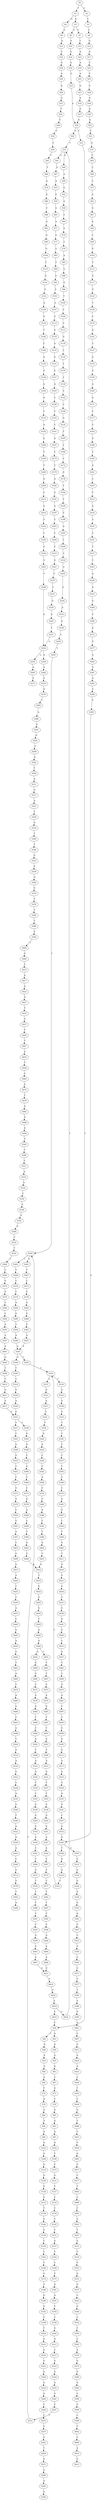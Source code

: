 strict digraph  {
	S0 -> S1 [ label = T ];
	S0 -> S2 [ label = G ];
	S1 -> S3 [ label = A ];
	S1 -> S4 [ label = G ];
	S2 -> S5 [ label = T ];
	S3 -> S6 [ label = A ];
	S3 -> S7 [ label = C ];
	S4 -> S8 [ label = A ];
	S5 -> S9 [ label = C ];
	S6 -> S10 [ label = A ];
	S7 -> S11 [ label = T ];
	S8 -> S12 [ label = A ];
	S9 -> S13 [ label = G ];
	S10 -> S14 [ label = G ];
	S11 -> S15 [ label = A ];
	S12 -> S16 [ label = C ];
	S13 -> S17 [ label = G ];
	S14 -> S18 [ label = A ];
	S15 -> S19 [ label = A ];
	S16 -> S20 [ label = G ];
	S17 -> S21 [ label = C ];
	S18 -> S22 [ label = G ];
	S19 -> S23 [ label = A ];
	S20 -> S24 [ label = A ];
	S21 -> S25 [ label = T ];
	S22 -> S26 [ label = A ];
	S23 -> S27 [ label = G ];
	S24 -> S28 [ label = G ];
	S25 -> S29 [ label = C ];
	S26 -> S30 [ label = G ];
	S26 -> S31 [ label = C ];
	S27 -> S32 [ label = A ];
	S28 -> S33 [ label = G ];
	S29 -> S34 [ label = G ];
	S30 -> S35 [ label = T ];
	S31 -> S36 [ label = T ];
	S32 -> S37 [ label = G ];
	S33 -> S38 [ label = T ];
	S34 -> S39 [ label = A ];
	S35 -> S40 [ label = G ];
	S35 -> S41 [ label = A ];
	S36 -> S42 [ label = C ];
	S36 -> S43 [ label = A ];
	S37 -> S26 [ label = A ];
	S38 -> S44 [ label = T ];
	S39 -> S45 [ label = A ];
	S40 -> S46 [ label = A ];
	S41 -> S47 [ label = G ];
	S42 -> S48 [ label = G ];
	S43 -> S49 [ label = A ];
	S44 -> S50 [ label = G ];
	S45 -> S51 [ label = C ];
	S46 -> S52 [ label = G ];
	S47 -> S53 [ label = A ];
	S48 -> S54 [ label = A ];
	S49 -> S55 [ label = G ];
	S50 -> S56 [ label = T ];
	S51 -> S57 [ label = A ];
	S52 -> S58 [ label = A ];
	S53 -> S59 [ label = G ];
	S54 -> S60 [ label = G ];
	S55 -> S61 [ label = A ];
	S56 -> S62 [ label = T ];
	S57 -> S63 [ label = G ];
	S58 -> S64 [ label = C ];
	S59 -> S65 [ label = G ];
	S60 -> S66 [ label = G ];
	S61 -> S67 [ label = T ];
	S62 -> S68 [ label = T ];
	S63 -> S69 [ label = C ];
	S64 -> S70 [ label = A ];
	S65 -> S71 [ label = A ];
	S66 -> S72 [ label = T ];
	S67 -> S73 [ label = A ];
	S68 -> S74 [ label = A ];
	S69 -> S75 [ label = C ];
	S70 -> S76 [ label = T ];
	S71 -> S77 [ label = G ];
	S72 -> S78 [ label = A ];
	S73 -> S79 [ label = T ];
	S74 -> S80 [ label = G ];
	S75 -> S81 [ label = G ];
	S76 -> S82 [ label = A ];
	S77 -> S83 [ label = G ];
	S78 -> S84 [ label = G ];
	S79 -> S85 [ label = G ];
	S80 -> S86 [ label = C ];
	S81 -> S87 [ label = G ];
	S82 -> S88 [ label = G ];
	S83 -> S89 [ label = T ];
	S84 -> S90 [ label = T ];
	S85 -> S91 [ label = G ];
	S86 -> S92 [ label = G ];
	S87 -> S93 [ label = A ];
	S88 -> S94 [ label = G ];
	S89 -> S95 [ label = A ];
	S90 -> S96 [ label = A ];
	S91 -> S97 [ label = G ];
	S92 -> S98 [ label = G ];
	S93 -> S99 [ label = C ];
	S94 -> S100 [ label = T ];
	S95 -> S101 [ label = A ];
	S96 -> S102 [ label = A ];
	S97 -> S103 [ label = A ];
	S98 -> S104 [ label = G ];
	S99 -> S105 [ label = G ];
	S100 -> S106 [ label = C ];
	S101 -> S107 [ label = A ];
	S102 -> S108 [ label = A ];
	S103 -> S109 [ label = C ];
	S104 -> S110 [ label = T ];
	S105 -> S111 [ label = T ];
	S106 -> S112 [ label = C ];
	S107 -> S113 [ label = G ];
	S108 -> S114 [ label = G ];
	S109 -> S115 [ label = C ];
	S110 -> S116 [ label = A ];
	S111 -> S117 [ label = G ];
	S112 -> S118 [ label = G ];
	S113 -> S119 [ label = G ];
	S114 -> S120 [ label = A ];
	S115 -> S121 [ label = G ];
	S116 -> S122 [ label = G ];
	S117 -> S123 [ label = G ];
	S118 -> S124 [ label = T ];
	S119 -> S125 [ label = A ];
	S120 -> S126 [ label = A ];
	S121 -> S127 [ label = T ];
	S122 -> S128 [ label = A ];
	S123 -> S129 [ label = T ];
	S124 -> S130 [ label = T ];
	S125 -> S131 [ label = G ];
	S126 -> S132 [ label = G ];
	S127 -> S133 [ label = C ];
	S128 -> S134 [ label = G ];
	S129 -> S135 [ label = C ];
	S130 -> S136 [ label = T ];
	S131 -> S137 [ label = G ];
	S132 -> S138 [ label = T ];
	S133 -> S139 [ label = C ];
	S134 -> S140 [ label = T ];
	S135 -> S141 [ label = G ];
	S136 -> S142 [ label = C ];
	S137 -> S143 [ label = A ];
	S138 -> S144 [ label = A ];
	S139 -> S145 [ label = C ];
	S140 -> S146 [ label = C ];
	S141 -> S147 [ label = T ];
	S142 -> S148 [ label = C ];
	S143 -> S149 [ label = C ];
	S144 -> S150 [ label = G ];
	S145 -> S151 [ label = C ];
	S146 -> S152 [ label = A ];
	S147 -> S153 [ label = A ];
	S148 -> S154 [ label = G ];
	S149 -> S155 [ label = C ];
	S150 -> S156 [ label = T ];
	S151 -> S157 [ label = G ];
	S152 -> S158 [ label = G ];
	S153 -> S159 [ label = G ];
	S154 -> S160 [ label = T ];
	S155 -> S161 [ label = C ];
	S156 -> S162 [ label = C ];
	S157 -> S163 [ label = T ];
	S158 -> S164 [ label = A ];
	S159 -> S165 [ label = A ];
	S160 -> S166 [ label = T ];
	S161 -> S167 [ label = A ];
	S162 -> S168 [ label = T ];
	S163 -> S169 [ label = C ];
	S164 -> S170 [ label = A ];
	S165 -> S171 [ label = G ];
	S166 -> S172 [ label = C ];
	S167 -> S173 [ label = C ];
	S168 -> S174 [ label = G ];
	S169 -> S175 [ label = C ];
	S170 -> S176 [ label = C ];
	S171 -> S177 [ label = C ];
	S172 -> S178 [ label = G ];
	S173 -> S179 [ label = T ];
	S174 -> S180 [ label = T ];
	S175 -> S181 [ label = A ];
	S176 -> S182 [ label = A ];
	S177 -> S183 [ label = C ];
	S178 -> S184 [ label = T ];
	S179 -> S185 [ label = A ];
	S180 -> S186 [ label = G ];
	S181 -> S187 [ label = A ];
	S182 -> S188 [ label = G ];
	S183 -> S189 [ label = G ];
	S184 -> S190 [ label = T ];
	S185 -> S191 [ label = G ];
	S186 -> S192 [ label = A ];
	S187 -> S193 [ label = C ];
	S188 -> S194 [ label = T ];
	S189 -> S195 [ label = C ];
	S190 -> S196 [ label = C ];
	S191 -> S197 [ label = A ];
	S192 -> S198 [ label = C ];
	S193 -> S199 [ label = C ];
	S194 -> S200 [ label = T ];
	S195 -> S201 [ label = G ];
	S196 -> S202 [ label = G ];
	S197 -> S203 [ label = C ];
	S198 -> S204 [ label = T ];
	S199 -> S205 [ label = G ];
	S200 -> S206 [ label = A ];
	S201 -> S207 [ label = C ];
	S202 -> S208 [ label = T ];
	S203 -> S209 [ label = C ];
	S204 -> S210 [ label = A ];
	S205 -> S211 [ label = A ];
	S206 -> S212 [ label = C ];
	S207 -> S213 [ label = C ];
	S208 -> S214 [ label = C ];
	S209 -> S215 [ label = C ];
	S210 -> S216 [ label = G ];
	S211 -> S217 [ label = C ];
	S212 -> S218 [ label = G ];
	S213 -> S219 [ label = G ];
	S214 -> S220 [ label = G ];
	S215 -> S221 [ label = G ];
	S216 -> S222 [ label = G ];
	S217 -> S223 [ label = G ];
	S218 -> S224 [ label = T ];
	S219 -> S225 [ label = C ];
	S220 -> S226 [ label = G ];
	S221 -> S227 [ label = T ];
	S222 -> S228 [ label = A ];
	S223 -> S229 [ label = G ];
	S224 -> S230 [ label = C ];
	S225 -> S231 [ label = T ];
	S226 -> S232 [ label = A ];
	S227 -> S233 [ label = C ];
	S228 -> S234 [ label = G ];
	S229 -> S235 [ label = A ];
	S230 -> S236 [ label = G ];
	S231 -> S237 [ label = T ];
	S232 -> S238 [ label = A ];
	S233 -> S239 [ label = G ];
	S234 -> S240 [ label = A ];
	S235 -> S241 [ label = A ];
	S236 -> S242 [ label = G ];
	S237 -> S243 [ label = C ];
	S238 -> S244 [ label = C ];
	S239 -> S245 [ label = G ];
	S240 -> S246 [ label = C ];
	S241 -> S247 [ label = C ];
	S242 -> S248 [ label = T ];
	S243 -> S249 [ label = G ];
	S244 -> S250 [ label = T ];
	S245 -> S251 [ label = T ];
	S246 -> S252 [ label = C ];
	S247 -> S253 [ label = T ];
	S248 -> S254 [ label = A ];
	S249 -> S255 [ label = A ];
	S250 -> S256 [ label = T ];
	S251 -> S254 [ label = A ];
	S252 -> S257 [ label = G ];
	S253 -> S256 [ label = T ];
	S254 -> S258 [ label = A ];
	S254 -> S259 [ label = G ];
	S255 -> S260 [ label = G ];
	S256 -> S261 [ label = G ];
	S256 -> S262 [ label = C ];
	S257 -> S263 [ label = G ];
	S258 -> S264 [ label = A ];
	S259 -> S265 [ label = A ];
	S260 -> S266 [ label = T ];
	S261 -> S267 [ label = T ];
	S262 -> S268 [ label = T ];
	S263 -> S269 [ label = T ];
	S264 -> S270 [ label = G ];
	S265 -> S271 [ label = A ];
	S266 -> S272 [ label = A ];
	S267 -> S273 [ label = C ];
	S268 -> S274 [ label = C ];
	S269 -> S275 [ label = A ];
	S270 -> S276 [ label = A ];
	S272 -> S277 [ label = G ];
	S273 -> S278 [ label = C ];
	S274 -> S279 [ label = C ];
	S275 -> S280 [ label = A ];
	S276 -> S281 [ label = C ];
	S277 -> S282 [ label = G ];
	S278 -> S283 [ label = A ];
	S279 -> S284 [ label = A ];
	S280 -> S285 [ label = A ];
	S281 -> S286 [ label = A ];
	S282 -> S287 [ label = A ];
	S283 -> S288 [ label = G ];
	S284 -> S289 [ label = G ];
	S285 -> S290 [ label = A ];
	S286 -> S291 [ label = A ];
	S287 -> S292 [ label = A ];
	S288 -> S293 [ label = T ];
	S289 -> S294 [ label = T ];
	S291 -> S295 [ label = A ];
	S292 -> S296 [ label = C ];
	S293 -> S297 [ label = A ];
	S294 -> S298 [ label = A ];
	S295 -> S299 [ label = C ];
	S296 -> S300 [ label = A ];
	S297 -> S301 [ label = A ];
	S298 -> S301 [ label = A ];
	S299 -> S302 [ label = A ];
	S300 -> S303 [ label = G ];
	S301 -> S304 [ label = G ];
	S301 -> S305 [ label = C ];
	S302 -> S306 [ label = T ];
	S303 -> S307 [ label = G ];
	S303 -> S308 [ label = T ];
	S304 -> S309 [ label = T ];
	S305 -> S310 [ label = T ];
	S306 -> S311 [ label = A ];
	S307 -> S312 [ label = G ];
	S308 -> S313 [ label = A ];
	S309 -> S314 [ label = T ];
	S310 -> S315 [ label = C ];
	S310 -> S316 [ label = T ];
	S311 -> S317 [ label = G ];
	S312 -> S318 [ label = G ];
	S313 -> S319 [ label = A ];
	S314 -> S320 [ label = G ];
	S315 -> S321 [ label = G ];
	S316 -> S322 [ label = G ];
	S317 -> S323 [ label = A ];
	S318 -> S324 [ label = G ];
	S319 -> S325 [ label = C ];
	S320 -> S326 [ label = A ];
	S321 -> S327 [ label = A ];
	S322 -> S328 [ label = G ];
	S323 -> S329 [ label = T ];
	S324 -> S330 [ label = A ];
	S325 -> S310 [ label = T ];
	S326 -> S331 [ label = G ];
	S327 -> S332 [ label = G ];
	S328 -> S333 [ label = G ];
	S329 -> S334 [ label = G ];
	S330 -> S335 [ label = A ];
	S331 -> S336 [ label = T ];
	S331 -> S337 [ label = C ];
	S332 -> S338 [ label = T ];
	S333 -> S339 [ label = T ];
	S334 -> S340 [ label = T ];
	S335 -> S341 [ label = G ];
	S336 -> S342 [ label = A ];
	S337 -> S343 [ label = C ];
	S338 -> S344 [ label = A ];
	S339 -> S345 [ label = C ];
	S340 -> S346 [ label = T ];
	S341 -> S347 [ label = C ];
	S342 -> S348 [ label = A ];
	S343 -> S349 [ label = G ];
	S344 -> S350 [ label = A ];
	S345 -> S351 [ label = T ];
	S346 -> S352 [ label = G ];
	S347 -> S353 [ label = C ];
	S348 -> S354 [ label = C ];
	S349 -> S355 [ label = G ];
	S350 -> S356 [ label = C ];
	S351 -> S357 [ label = C ];
	S352 -> S358 [ label = A ];
	S353 -> S359 [ label = G ];
	S354 -> S360 [ label = G ];
	S355 -> S361 [ label = T ];
	S356 -> S362 [ label = C ];
	S357 -> S363 [ label = T ];
	S358 -> S364 [ label = G ];
	S359 -> S365 [ label = C ];
	S360 -> S366 [ label = T ];
	S361 -> S367 [ label = T ];
	S362 -> S368 [ label = A ];
	S363 -> S369 [ label = T ];
	S364 -> S370 [ label = G ];
	S365 -> S371 [ label = G ];
	S366 -> S372 [ label = C ];
	S367 -> S373 [ label = G ];
	S368 -> S374 [ label = C ];
	S369 -> S375 [ label = C ];
	S370 -> S376 [ label = T ];
	S371 -> S377 [ label = T ];
	S372 -> S378 [ label = G ];
	S373 -> S379 [ label = A ];
	S374 -> S380 [ label = G ];
	S375 -> S381 [ label = A ];
	S376 -> S382 [ label = T ];
	S377 -> S383 [ label = T ];
	S378 -> S384 [ label = A ];
	S379 -> S385 [ label = C ];
	S380 -> S386 [ label = A ];
	S381 -> S387 [ label = G ];
	S382 -> S388 [ label = T ];
	S383 -> S389 [ label = A ];
	S384 -> S390 [ label = C ];
	S385 -> S391 [ label = G ];
	S386 -> S392 [ label = C ];
	S387 -> S393 [ label = C ];
	S388 -> S394 [ label = A ];
	S389 -> S395 [ label = G ];
	S390 -> S396 [ label = T ];
	S391 -> S397 [ label = A ];
	S392 -> S398 [ label = T ];
	S393 -> S399 [ label = T ];
	S394 -> S400 [ label = C ];
	S395 -> S401 [ label = A ];
	S396 -> S402 [ label = A ];
	S397 -> S403 [ label = C ];
	S398 -> S404 [ label = A ];
	S399 -> S405 [ label = A ];
	S400 -> S406 [ label = G ];
	S401 -> S407 [ label = C ];
	S402 -> S408 [ label = C ];
	S403 -> S409 [ label = G ];
	S404 -> S410 [ label = C ];
	S405 -> S411 [ label = T ];
	S406 -> S412 [ label = T ];
	S407 -> S413 [ label = C ];
	S408 -> S414 [ label = A ];
	S409 -> S415 [ label = G ];
	S410 -> S414 [ label = A ];
	S411 -> S416 [ label = A ];
	S412 -> S417 [ label = A ];
	S413 -> S418 [ label = A ];
	S414 -> S419 [ label = T ];
	S415 -> S420 [ label = A ];
	S416 -> S421 [ label = G ];
	S417 -> S422 [ label = A ];
	S418 -> S423 [ label = A ];
	S419 -> S424 [ label = G ];
	S420 -> S425 [ label = T ];
	S421 -> S426 [ label = G ];
	S422 -> S427 [ label = G ];
	S423 -> S428 [ label = C ];
	S424 -> S429 [ label = G ];
	S425 -> S430 [ label = T ];
	S426 -> S431 [ label = T ];
	S427 -> S432 [ label = T ];
	S428 -> S433 [ label = T ];
	S429 -> S434 [ label = G ];
	S430 -> S435 [ label = A ];
	S431 -> S436 [ label = G ];
	S432 -> S437 [ label = G ];
	S433 -> S438 [ label = C ];
	S434 -> S439 [ label = T ];
	S435 -> S440 [ label = C ];
	S436 -> S441 [ label = A ];
	S437 -> S442 [ label = T ];
	S438 -> S443 [ label = G ];
	S439 -> S444 [ label = A ];
	S440 -> S445 [ label = G ];
	S441 -> S446 [ label = G ];
	S442 -> S447 [ label = T ];
	S443 -> S448 [ label = T ];
	S444 -> S449 [ label = A ];
	S445 -> S450 [ label = A ];
	S446 -> S451 [ label = C ];
	S447 -> S452 [ label = A ];
	S448 -> S453 [ label = C ];
	S449 -> S454 [ label = G ];
	S449 -> S455 [ label = C ];
	S450 -> S456 [ label = G ];
	S451 -> S457 [ label = A ];
	S452 -> S458 [ label = T ];
	S453 -> S459 [ label = C ];
	S454 -> S460 [ label = G ];
	S455 -> S461 [ label = C ];
	S456 -> S462 [ label = T ];
	S457 -> S463 [ label = C ];
	S458 -> S464 [ label = C ];
	S459 -> S465 [ label = A ];
	S460 -> S466 [ label = G ];
	S461 -> S467 [ label = T ];
	S462 -> S468 [ label = A ];
	S463 -> S469 [ label = C ];
	S464 -> S470 [ label = G ];
	S465 -> S471 [ label = C ];
	S466 -> S472 [ label = T ];
	S467 -> S473 [ label = C ];
	S468 -> S474 [ label = T ];
	S469 -> S475 [ label = G ];
	S470 -> S476 [ label = T ];
	S471 -> S477 [ label = C ];
	S472 -> S478 [ label = A ];
	S473 -> S479 [ label = A ];
	S474 -> S480 [ label = A ];
	S475 -> S481 [ label = A ];
	S476 -> S482 [ label = A ];
	S477 -> S483 [ label = T ];
	S478 -> S484 [ label = G ];
	S479 -> S485 [ label = G ];
	S480 -> S486 [ label = G ];
	S481 -> S487 [ label = C ];
	S482 -> S488 [ label = G ];
	S483 -> S489 [ label = T ];
	S484 -> S490 [ label = T ];
	S485 -> S491 [ label = C ];
	S486 -> S492 [ label = T ];
	S487 -> S493 [ label = T ];
	S488 -> S494 [ label = A ];
	S489 -> S495 [ label = C ];
	S490 -> S496 [ label = C ];
	S491 -> S497 [ label = T ];
	S492 -> S498 [ label = A ];
	S493 -> S499 [ label = G ];
	S494 -> S500 [ label = T ];
	S495 -> S501 [ label = A ];
	S496 -> S502 [ label = A ];
	S497 -> S503 [ label = G ];
	S498 -> S504 [ label = T ];
	S499 -> S505 [ label = G ];
	S500 -> S506 [ label = T ];
	S501 -> S507 [ label = T ];
	S502 -> S508 [ label = T ];
	S503 -> S509 [ label = T ];
	S504 -> S510 [ label = A ];
	S505 -> S511 [ label = G ];
	S506 -> S512 [ label = C ];
	S507 -> S513 [ label = G ];
	S508 -> S514 [ label = A ];
	S509 -> S515 [ label = A ];
	S510 -> S516 [ label = A ];
	S511 -> S517 [ label = A ];
	S512 -> S518 [ label = A ];
	S513 -> S519 [ label = C ];
	S514 -> S520 [ label = G ];
	S515 -> S521 [ label = G ];
	S516 -> S522 [ label = G ];
	S517 -> S523 [ label = G ];
	S518 -> S524 [ label = G ];
	S519 -> S525 [ label = G ];
	S520 -> S526 [ label = T ];
	S521 -> S527 [ label = T ];
	S522 -> S528 [ label = C ];
	S523 -> S529 [ label = G ];
	S524 -> S530 [ label = C ];
	S525 -> S531 [ label = G ];
	S526 -> S532 [ label = T ];
	S527 -> S533 [ label = T ];
	S528 -> S534 [ label = A ];
	S529 -> S535 [ label = A ];
	S530 -> S536 [ label = A ];
	S531 -> S537 [ label = G ];
	S532 -> S538 [ label = G ];
	S533 -> S539 [ label = A ];
	S534 -> S540 [ label = G ];
	S535 -> S541 [ label = A ];
	S536 -> S542 [ label = G ];
	S537 -> S543 [ label = C ];
	S538 -> S544 [ label = A ];
	S539 -> S545 [ label = G ];
	S540 -> S546 [ label = T ];
	S541 -> S547 [ label = C ];
	S542 -> S548 [ label = A ];
	S543 -> S549 [ label = G ];
	S544 -> S550 [ label = A ];
	S545 -> S551 [ label = A ];
	S546 -> S552 [ label = A ];
	S547 -> S553 [ label = A ];
	S548 -> S554 [ label = C ];
	S549 -> S555 [ label = C ];
	S550 -> S556 [ label = A ];
	S551 -> S557 [ label = A ];
	S552 -> S558 [ label = A ];
	S553 -> S303 [ label = G ];
	S554 -> S559 [ label = T ];
	S555 -> S560 [ label = T ];
	S556 -> S561 [ label = C ];
	S557 -> S562 [ label = A ];
	S558 -> S563 [ label = A ];
	S559 -> S564 [ label = T ];
	S560 -> S565 [ label = C ];
	S561 -> S566 [ label = C ];
	S562 -> S567 [ label = C ];
	S563 -> S568 [ label = C ];
	S564 -> S569 [ label = C ];
	S565 -> S570 [ label = A ];
	S566 -> S571 [ label = G ];
	S567 -> S572 [ label = T ];
	S568 -> S573 [ label = G ];
	S569 -> S574 [ label = G ];
	S570 -> S575 [ label = G ];
	S571 -> S576 [ label = T ];
	S572 -> S577 [ label = C ];
	S573 -> S578 [ label = G ];
	S574 -> S579 [ label = A ];
	S575 -> S580 [ label = G ];
	S576 -> S581 [ label = T ];
	S577 -> S582 [ label = T ];
	S578 -> S583 [ label = T ];
	S579 -> S584 [ label = T ];
	S580 -> S585 [ label = A ];
	S581 -> S586 [ label = T ];
	S582 -> S587 [ label = T ];
	S583 -> S588 [ label = A ];
	S584 -> S589 [ label = C ];
	S585 -> S590 [ label = C ];
	S586 -> S591 [ label = T ];
	S587 -> S592 [ label = T ];
	S589 -> S593 [ label = A ];
	S590 -> S594 [ label = C ];
	S591 -> S595 [ label = C ];
	S592 -> S596 [ label = C ];
	S593 -> S597 [ label = A ];
	S594 -> S598 [ label = C ];
	S595 -> S599 [ label = G ];
	S596 -> S600 [ label = G ];
	S597 -> S601 [ label = A ];
	S598 -> S602 [ label = C ];
	S599 -> S603 [ label = A ];
	S600 -> S604 [ label = A ];
	S601 -> S605 [ label = G ];
	S602 -> S606 [ label = C ];
	S603 -> S607 [ label = A ];
	S604 -> S608 [ label = A ];
	S605 -> S609 [ label = T ];
	S606 -> S610 [ label = A ];
	S607 -> S611 [ label = G ];
	S608 -> S611 [ label = G ];
	S609 -> S612 [ label = T ];
	S610 -> S613 [ label = G ];
	S611 -> S614 [ label = A ];
	S612 -> S615 [ label = G ];
	S614 -> S616 [ label = G ];
	S615 -> S617 [ label = A ];
	S616 -> S618 [ label = A ];
	S617 -> S331 [ label = G ];
	S618 -> S619 [ label = C ];
	S618 -> S620 [ label = G ];
	S619 -> S36 [ label = T ];
	S620 -> S35 [ label = T ];
}
